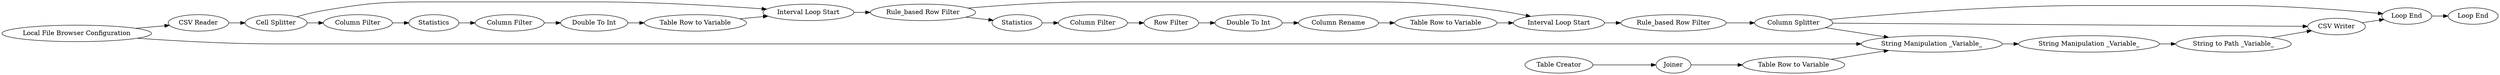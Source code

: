 digraph {
	"1823341967067716279_29" [label="Table Row to Variable"]
	"-8980075017741892896_4" [label="Cell Splitter"]
	"-8980075017741892896_21" [label="Interval Loop Start"]
	"-8980075017741892896_11" [label="Interval Loop Start"]
	"5879690227778914037_18" [label="Column Rename"]
	"-8980075017741892896_12" [label="Rule_based Row Filter"]
	"5879690227778914037_19" [label="Double To Int"]
	"3026179258156099393_10" [label="Double To Int"]
	"3026179258156099393_9" [label="Table Row to Variable"]
	"-8980075017741892896_37" [label="Loop End"]
	"-8980075017741892896_23" [label="Rule_based Row Filter"]
	"3026179258156099393_5" [label=Statistics]
	"1823341967067716279_24" [label="Table Creator"]
	"-8980075017741892896_36" [label="Loop End"]
	"-8980075017741892896_32" [label="Local File Browser Configuration"]
	"5879690227778914037_17" [label="Row Filter"]
	"5879690227778914037_16" [label="Column Filter"]
	"-8980075017741892896_1" [label="CSV Reader"]
	"-8980075017741892896_25" [label="Column Splitter"]
	"1823341967067716279_28" [label=Joiner]
	"5879690227778914037_20" [label="Table Row to Variable"]
	"1823341967067716279_34" [label="String Manipulation _Variable_"]
	"3026179258156099393_8" [label="Column Filter"]
	"-8980075017741892896_30" [label="CSV Writer"]
	"1823341967067716279_35" [label="String to Path _Variable_"]
	"3026179258156099393_7" [label="Column Filter"]
	"1823341967067716279_33" [label="String Manipulation _Variable_"]
	"5879690227778914037_15" [label=Statistics]
	"1823341967067716279_33" -> "1823341967067716279_34"
	"-8980075017741892896_25" -> "-8980075017741892896_36"
	"5879690227778914037_15" -> "5879690227778914037_16"
	"1823341967067716279_29" -> "1823341967067716279_33"
	"-8980075017741892896_1" -> "-8980075017741892896_4"
	"-8980075017741892896_30" -> "-8980075017741892896_36"
	"1823341967067716279_28" -> "1823341967067716279_29"
	"-8980075017741892896_23" -> "-8980075017741892896_25"
	"5879690227778914037_17" -> "5879690227778914037_19"
	"3026179258156099393_9" -> "-8980075017741892896_11"
	"-8980075017741892896_4" -> "-8980075017741892896_11"
	"-8980075017741892896_25" -> "-8980075017741892896_30"
	"1823341967067716279_24" -> "1823341967067716279_28"
	"-8980075017741892896_12" -> "-8980075017741892896_21"
	"3026179258156099393_8" -> "3026179258156099393_10"
	"1823341967067716279_34" -> "1823341967067716279_35"
	"-8980075017741892896_12" -> "5879690227778914037_15"
	"5879690227778914037_18" -> "5879690227778914037_20"
	"5879690227778914037_16" -> "5879690227778914037_17"
	"5879690227778914037_20" -> "-8980075017741892896_21"
	"1823341967067716279_35" -> "-8980075017741892896_30"
	"-8980075017741892896_4" -> "3026179258156099393_7"
	"5879690227778914037_19" -> "5879690227778914037_18"
	"-8980075017741892896_11" -> "-8980075017741892896_12"
	"3026179258156099393_7" -> "3026179258156099393_5"
	"-8980075017741892896_32" -> "-8980075017741892896_1"
	"-8980075017741892896_36" -> "-8980075017741892896_37"
	"-8980075017741892896_25" -> "1823341967067716279_33"
	"3026179258156099393_10" -> "3026179258156099393_9"
	"-8980075017741892896_32" -> "1823341967067716279_33"
	"-8980075017741892896_21" -> "-8980075017741892896_23"
	"3026179258156099393_5" -> "3026179258156099393_8"
	rankdir=LR
}
